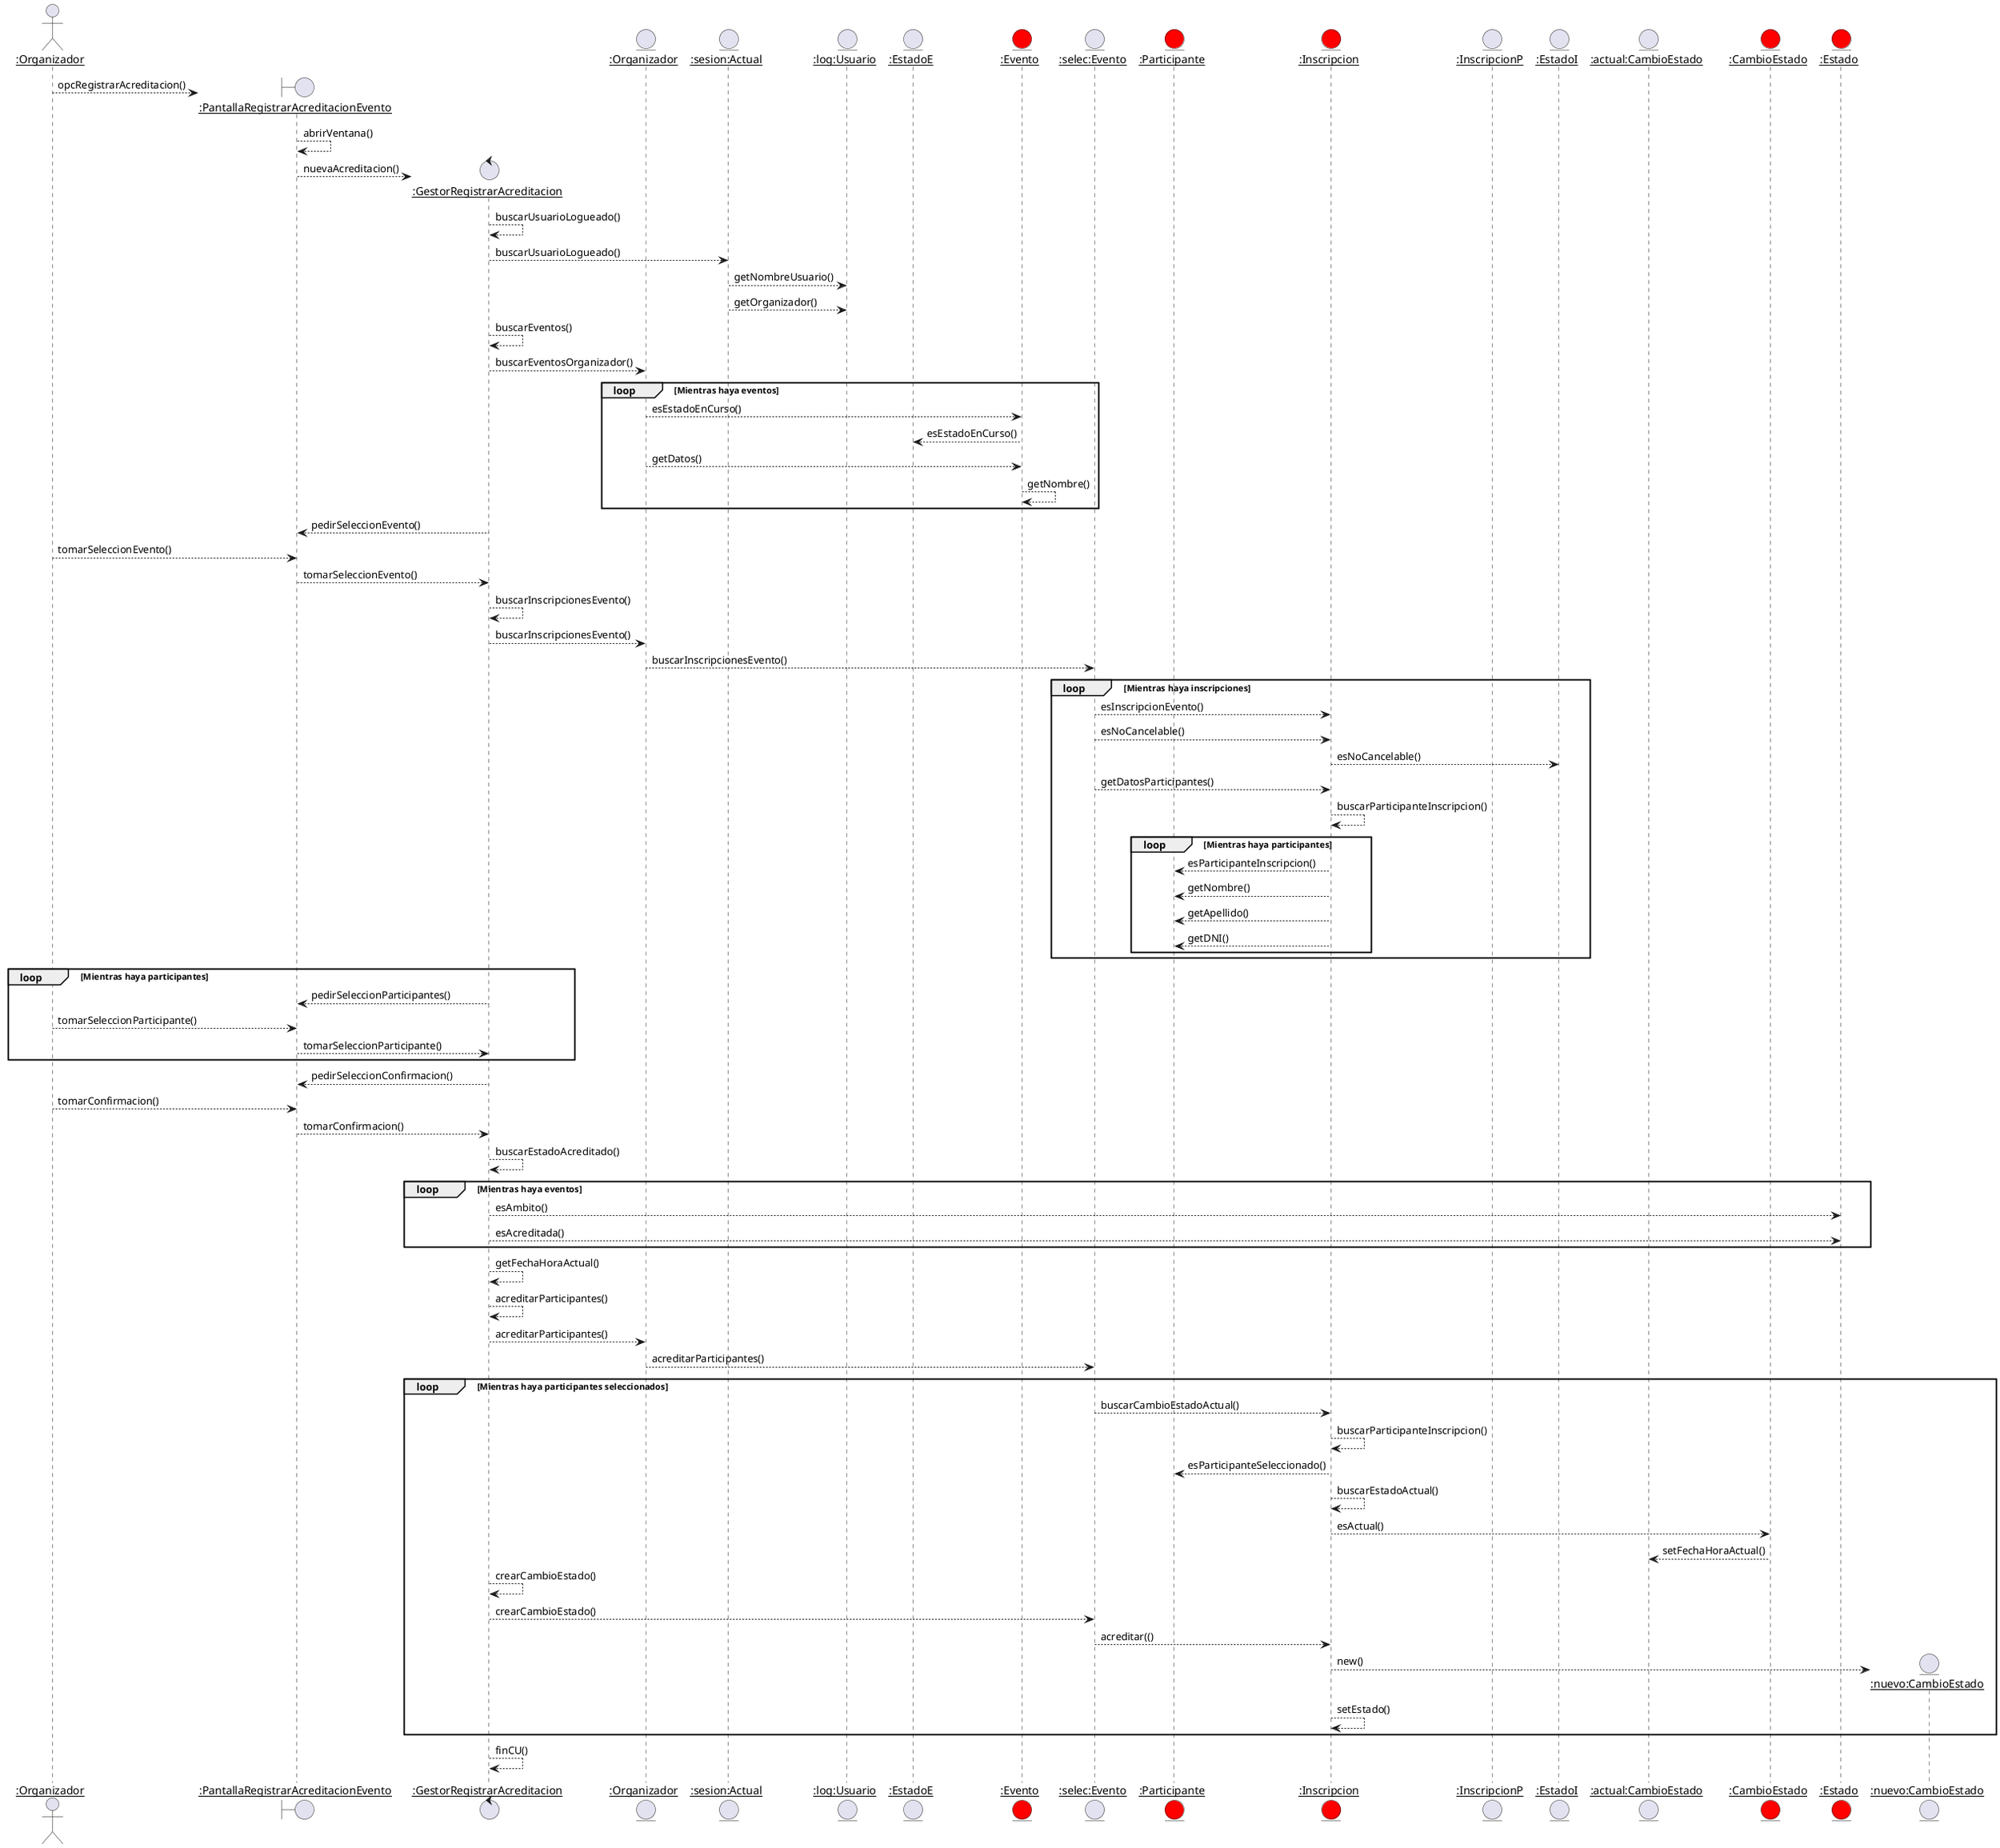 @startuml diagrama secuencia

actor "__:Organizador__" as O

create boundary "__:PantallaRegistrarAcreditacionEvento__" as PAE

O --> PAE : opcRegistrarAcreditacion()

PAE --> PAE : abrirVentana()

create control "__:GestorRegistrarAcreditacion__" as GRA

PAE --> GRA : nuevaAcreditacion()
entity "__:Organizador__" as Organizador
entity "__:sesion:Actual__" as SA 
entity "__:log:Usuario__" as LU 
GRA --> GRA : buscarUsuarioLogueado()

GRA --> SA : buscarUsuarioLogueado()

SA --> LU : getNombreUsuario()
SA --> LU : getOrganizador()
GRA --> GRA : buscarEventos()
entity "__:EstadoE__" as EE
entity "__:Evento__" as E #Red
GRA --> Organizador :buscarEventosOrganizador()
group loop [Mientras haya eventos]
    Organizador --> E : esEstadoEnCurso()
    E --> EE: esEstadoEnCurso()

    Organizador --> E : getDatos()
    E --> E : getNombre()
end

GRA --> PAE : pedirSeleccionEvento()

O --> PAE : tomarSeleccionEvento()

PAE --> GRA : tomarSeleccionEvento()

'Preguntar acerca de esta duda, de si obtengo directamente los punteros o si los busco'
GRA -->GRA : buscarInscripcionesEvento()
entity "__:selec:Evento__" as SE
GRA --> Organizador : buscarInscripcionesEvento()
entity "__:Participante__" as P #red
entity "__:Inscripcion__" as I #red
Organizador --> SE : buscarInscripcionesEvento()
group loop [Mientras haya inscripciones]
    SE --> I :  esInscripcionEvento()
    SE --> I : esNoCancelable()
    entity "__:InscripcionP__" as IP
    entity "__:EstadoI__" as EI 
    I --> EI : esNoCancelable()

    SE --> I : getDatosParticipantes()
    I --> I : buscarParticipanteInscripcion()
    group loop [Mientras haya participantes]
        I --> P : esParticipanteInscripcion()
        I --> P : getNombre()
        I --> P : getApellido()
        I --> P : getDNI()
    end
end


group loop [Mientras haya participantes]
    GRA --> PAE : pedirSeleccionParticipantes()
    O --> PAE : tomarSeleccionParticipante()
    PAE --> GRA :tomarSeleccionParticipante()
end
GRA --> PAE : pedirSeleccionConfirmacion()

O --> PAE : tomarConfirmacion()
PAE --> GRA : tomarConfirmacion()

entity "__:actual:CambioEstado__" as ACE 
entity "__:CambioEstado__" as CE #red
entity "__:Estado__" as Estado #red 
GRA --> GRA : buscarEstadoAcreditado()
group loop [Mientras haya eventos]
    GRA --> Estado : esAmbito()
    GRA --> Estado: esAcreditada()
end

GRA --> GRA : getFechaHoraActual()
GRA --> GRA : acreditarParticipantes()
GRA --> Organizador : acreditarParticipantes()
Organizador --> SE : acreditarParticipantes()
group loop [Mientras haya participantes seleccionados]
    SE --> I : buscarCambioEstadoActual()
    I --> I : buscarParticipanteInscripcion()
    I --> P : esParticipanteSeleccionado()
    I --> I : buscarEstadoActual()
    I --> CE: esActual()
    CE --> ACE : setFechaHoraActual()

    GRA --> GRA : crearCambioEstado()
    GRA --> SE : crearCambioEstado()
    SE --> I : acreditar(()

    create entity "__:nuevo:CambioEstado__" as nCE 
    I --> nCE : new()
    I--> I : setEstado()
end

GRA --> GRA : finCU()
@enduml


'Podemos relacionar el usuario con el empleado y lo que hago es obtener el empleado con getEmpleado, obteniendo el puntero

'